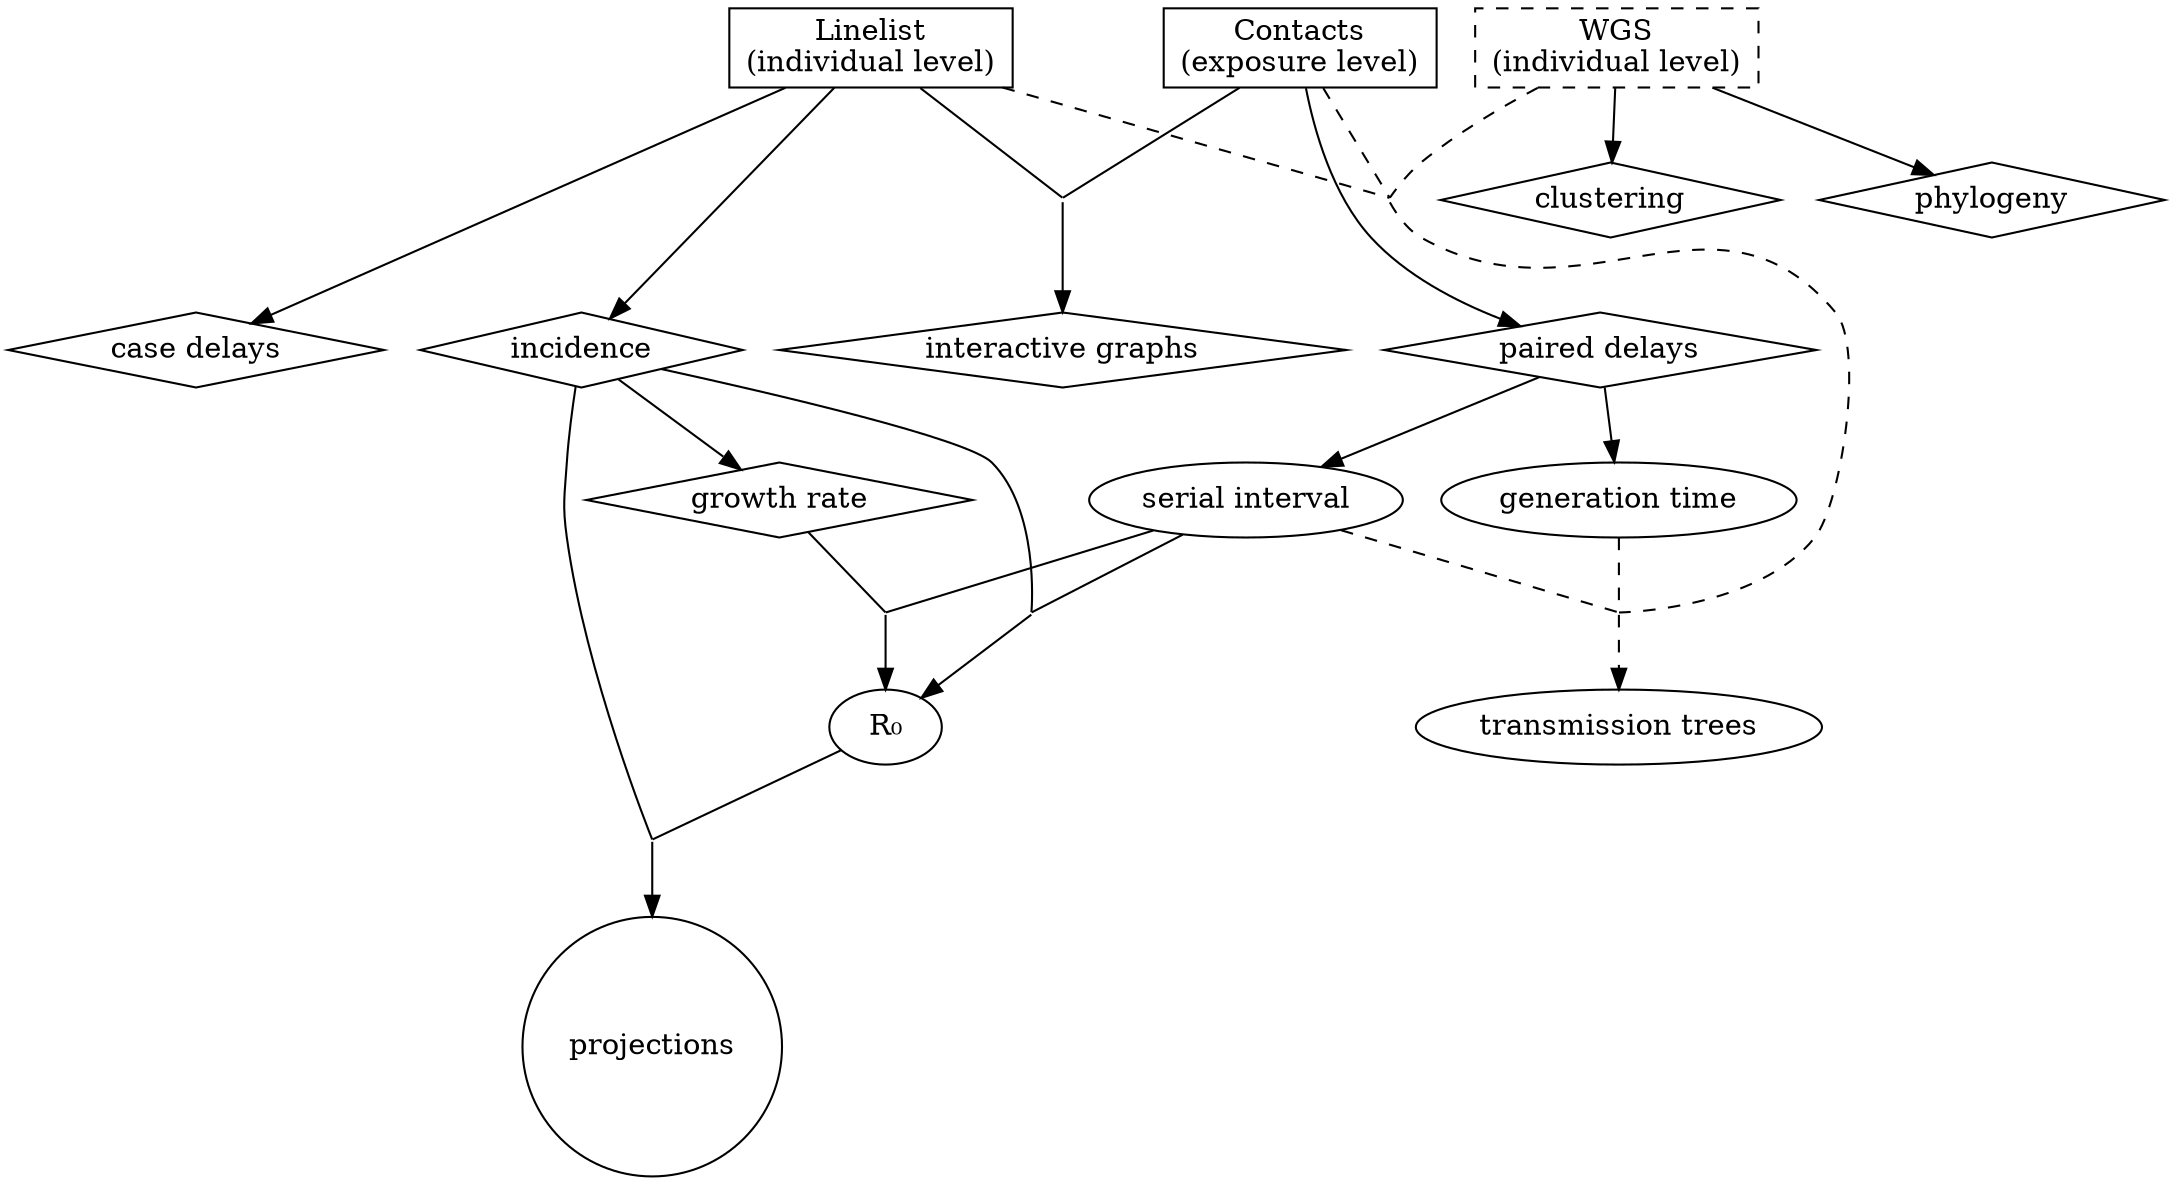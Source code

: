 digraph G {
	node[shape="box"]
		linelist[label = "Linelist\n(individual level)"];
		contacts[label = "Contacts\n(exposure level)"];
		
	node[shape="box", style = "dashed"]
		WGS[label = "WGS\n(individual level)"];
		
	node[shape="diamond", style="solid"]
		incidence;
		growth_rate [label = "growth rate"];
		phylogeny;
		clustering;
		case_delays [label = "case delays"];
		paired_delays [label = "paired delays"];
		interactive_graphs [label = "interactive graphs"];
		
	node[shape="oval"]
		R0 [label = "R₀"]; // Reproduction number
		serial_interval [label = "serial interval"];
		generation_time [label = "generation time"];
		transmission_trees [label = "transmission trees"];

	node[shape="circle"]
		projections;
		
	node[shape = "none", width = 0, height = 0, label = ""]
		GrR0; // Growth Rate to R0
		InRO; // Incidence to R0
		tPd;  // to paired delays
		tIg;  // to interactive graphs
		R0P;  // R0 to Projections
		TT1;  // to transmission trees
		TT2;  // to transmission trees
		
//	node[shape="box", style = "invis"]
//		background;

	linelist -> incidence;
	incidence -> growth_rate;

	incidence       -> InR0 [arrowhead = "none"];
        serial_interval -> InR0 [arrowhead = "none"];
	InR0            -> R0;

	growth_rate     -> GrR0 [arrowhead = "none"];
	serial_interval -> GrR0 [arrowhead = "none"];
	GrR0            -> R0;

	R0        -> R0P [arrowhead = "none"];
	incidence -> R0P [arrowhead = "none"];
	R0P       -> projections;
	
	linelist -> case_delays;

//	contacts -> tPd [arrowhead = "none"];
//	linelist -> tPd [arrowhead = "none"];
//	tPd      -> paired_delays;
	contacts -> paired_delays;
	
	paired_delays -> generation_time;
	paired_delays -> serial_interval;

	contacts -> tIg [arrowhead = "none"];
	linelist -> tIg [arrowhead = "none"];
	tIg      -> interactive_graphs;

	
	WGS -> phylogeny;
	WGS -> clustering;

	WGS             -> TT1[ style="dashed", arrowhead="none" ];
	linelist        -> TT1[ style="dashed", arrowhead="none" ];
	contacts        -> TT1[ style="dashed", arrowhead="none" ];
	generation_time -> TT2[ style="dashed", arrowhead="none" ];
	serial_interval -> TT2[ style="dashed", arrowhead="none" ];
	TT1             -> TT2[ style="dashed", arrowhead="none" ];
	TT2             -> transmission_trees [ style = "dashed" ];
	
	{rank = "same"; contacts, linelist, WGS}//, background}
	{rank = "same"; incidence, case_delays, paired_delays, interactive_graphs}//, background}
}

